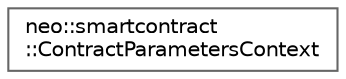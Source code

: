 digraph "Graphical Class Hierarchy"
{
 // LATEX_PDF_SIZE
  bgcolor="transparent";
  edge [fontname=Helvetica,fontsize=10,labelfontname=Helvetica,labelfontsize=10];
  node [fontname=Helvetica,fontsize=10,shape=box,height=0.2,width=0.4];
  rankdir="LR";
  Node0 [id="Node000000",label="neo::smartcontract\l::ContractParametersContext",height=0.2,width=0.4,color="grey40", fillcolor="white", style="filled",URL="$classneo_1_1smartcontract_1_1_contract_parameters_context.html",tooltip="The context used to add witnesses for IVerifiable."];
}
